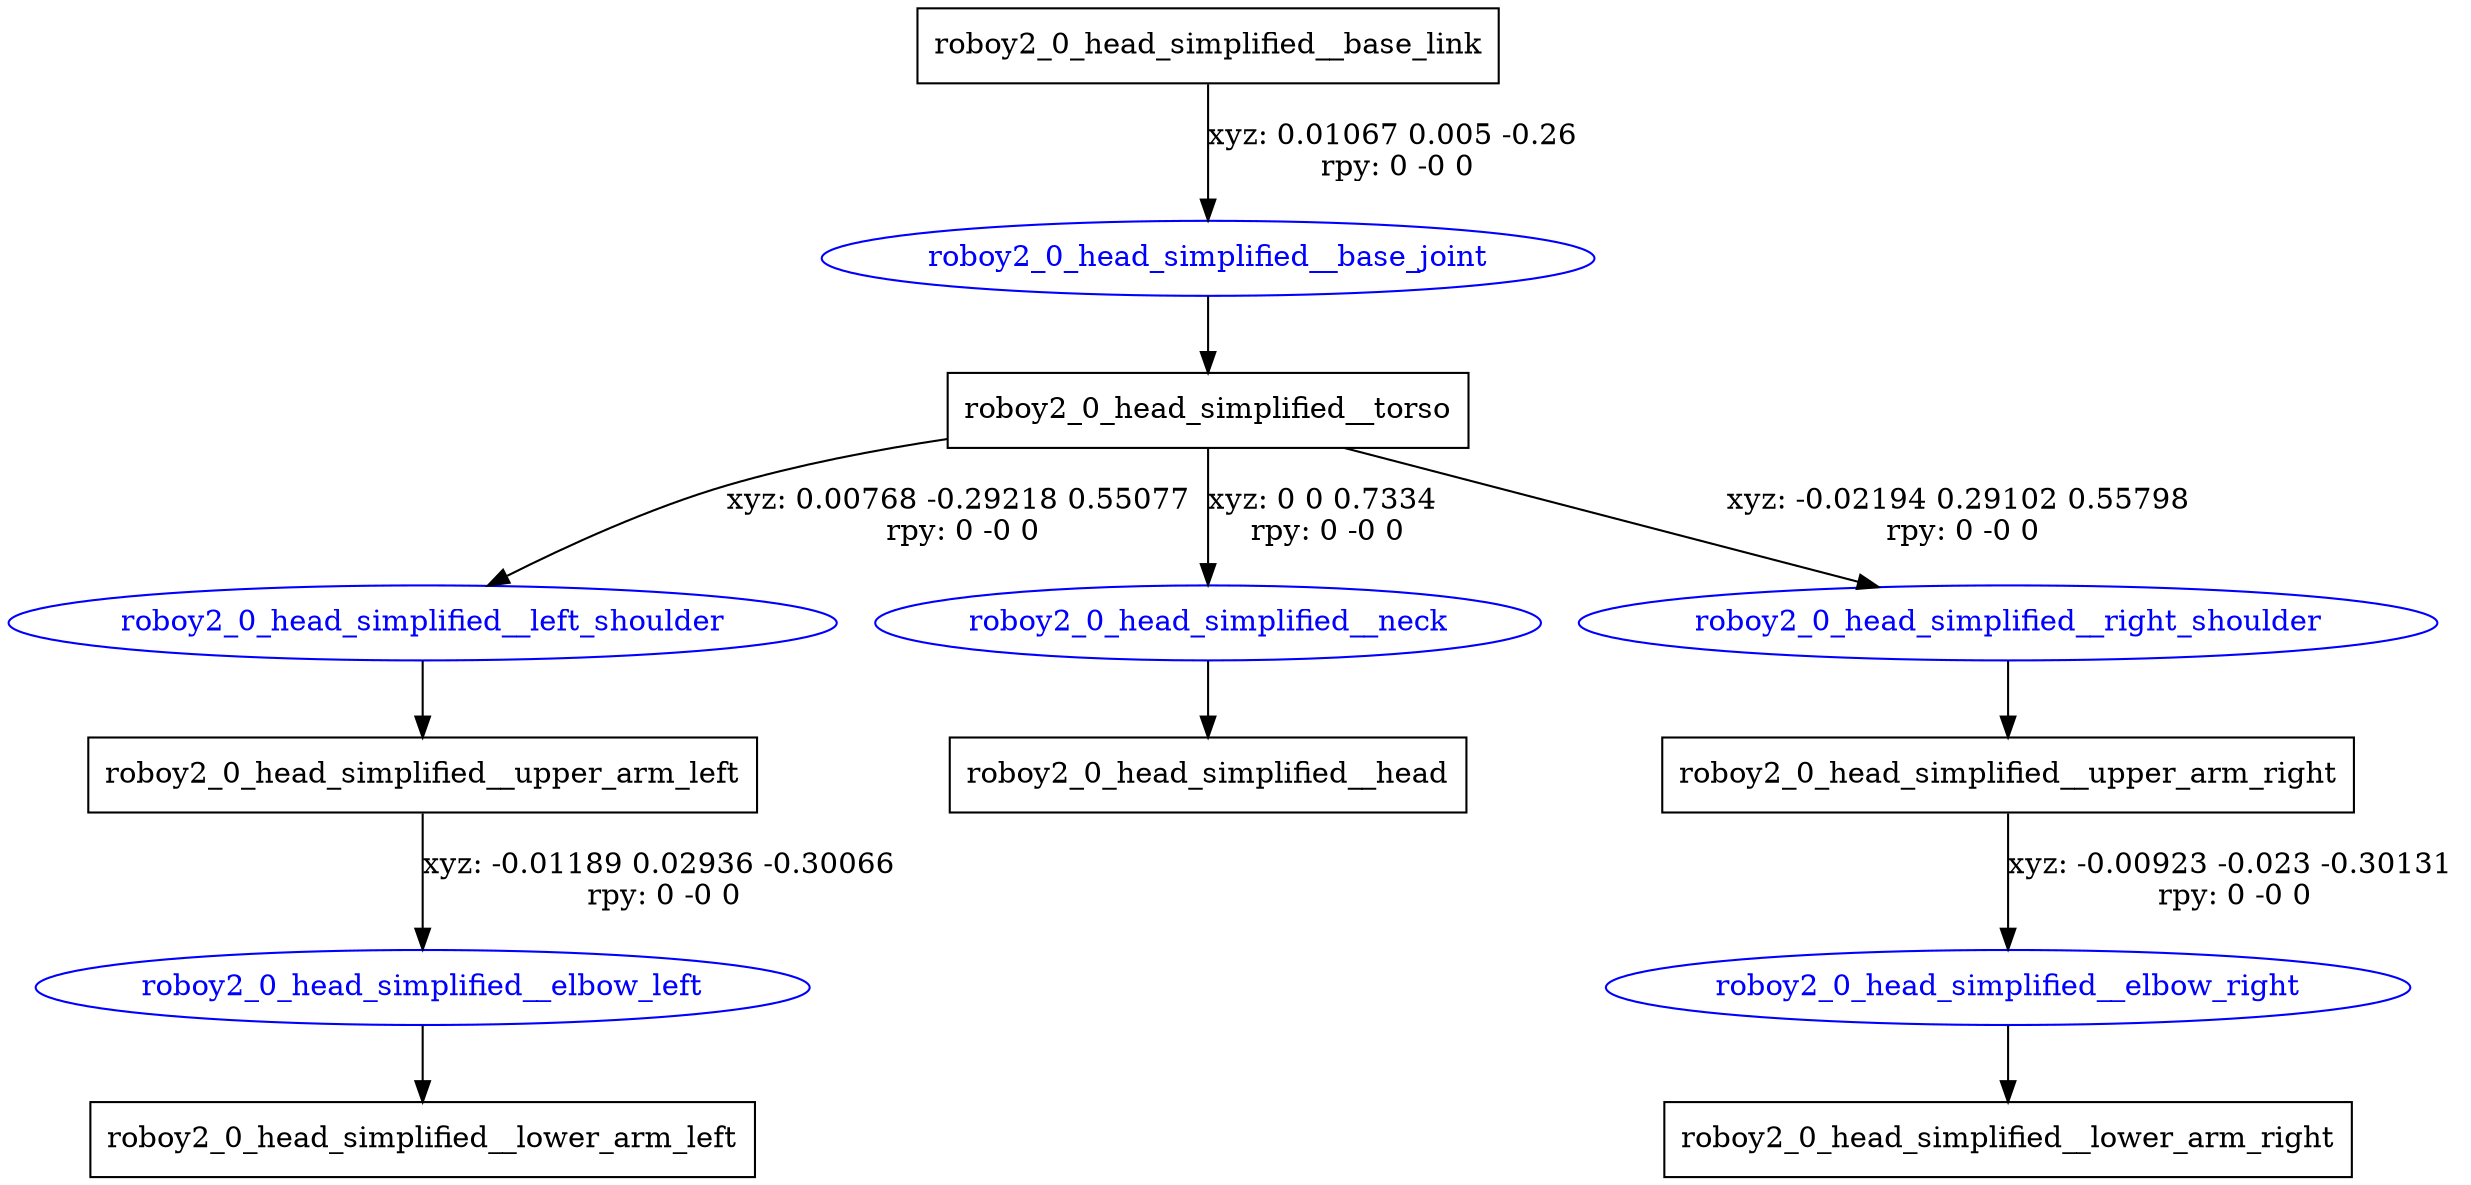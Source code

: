 digraph G {
node [shape=box];
"roboy2_0_head_simplified__base_link" [label="roboy2_0_head_simplified__base_link"];
"roboy2_0_head_simplified__torso" [label="roboy2_0_head_simplified__torso"];
"roboy2_0_head_simplified__upper_arm_left" [label="roboy2_0_head_simplified__upper_arm_left"];
"roboy2_0_head_simplified__lower_arm_left" [label="roboy2_0_head_simplified__lower_arm_left"];
"roboy2_0_head_simplified__head" [label="roboy2_0_head_simplified__head"];
"roboy2_0_head_simplified__upper_arm_right" [label="roboy2_0_head_simplified__upper_arm_right"];
"roboy2_0_head_simplified__lower_arm_right" [label="roboy2_0_head_simplified__lower_arm_right"];
node [shape=ellipse, color=blue, fontcolor=blue];
"roboy2_0_head_simplified__base_link" -> "roboy2_0_head_simplified__base_joint" [label="xyz: 0.01067 0.005 -0.26 \nrpy: 0 -0 0"]
"roboy2_0_head_simplified__base_joint" -> "roboy2_0_head_simplified__torso"
"roboy2_0_head_simplified__torso" -> "roboy2_0_head_simplified__left_shoulder" [label="xyz: 0.00768 -0.29218 0.55077 \nrpy: 0 -0 0"]
"roboy2_0_head_simplified__left_shoulder" -> "roboy2_0_head_simplified__upper_arm_left"
"roboy2_0_head_simplified__upper_arm_left" -> "roboy2_0_head_simplified__elbow_left" [label="xyz: -0.01189 0.02936 -0.30066 \nrpy: 0 -0 0"]
"roboy2_0_head_simplified__elbow_left" -> "roboy2_0_head_simplified__lower_arm_left"
"roboy2_0_head_simplified__torso" -> "roboy2_0_head_simplified__neck" [label="xyz: 0 0 0.7334 \nrpy: 0 -0 0"]
"roboy2_0_head_simplified__neck" -> "roboy2_0_head_simplified__head"
"roboy2_0_head_simplified__torso" -> "roboy2_0_head_simplified__right_shoulder" [label="xyz: -0.02194 0.29102 0.55798 \nrpy: 0 -0 0"]
"roboy2_0_head_simplified__right_shoulder" -> "roboy2_0_head_simplified__upper_arm_right"
"roboy2_0_head_simplified__upper_arm_right" -> "roboy2_0_head_simplified__elbow_right" [label="xyz: -0.00923 -0.023 -0.30131 \nrpy: 0 -0 0"]
"roboy2_0_head_simplified__elbow_right" -> "roboy2_0_head_simplified__lower_arm_right"
}
